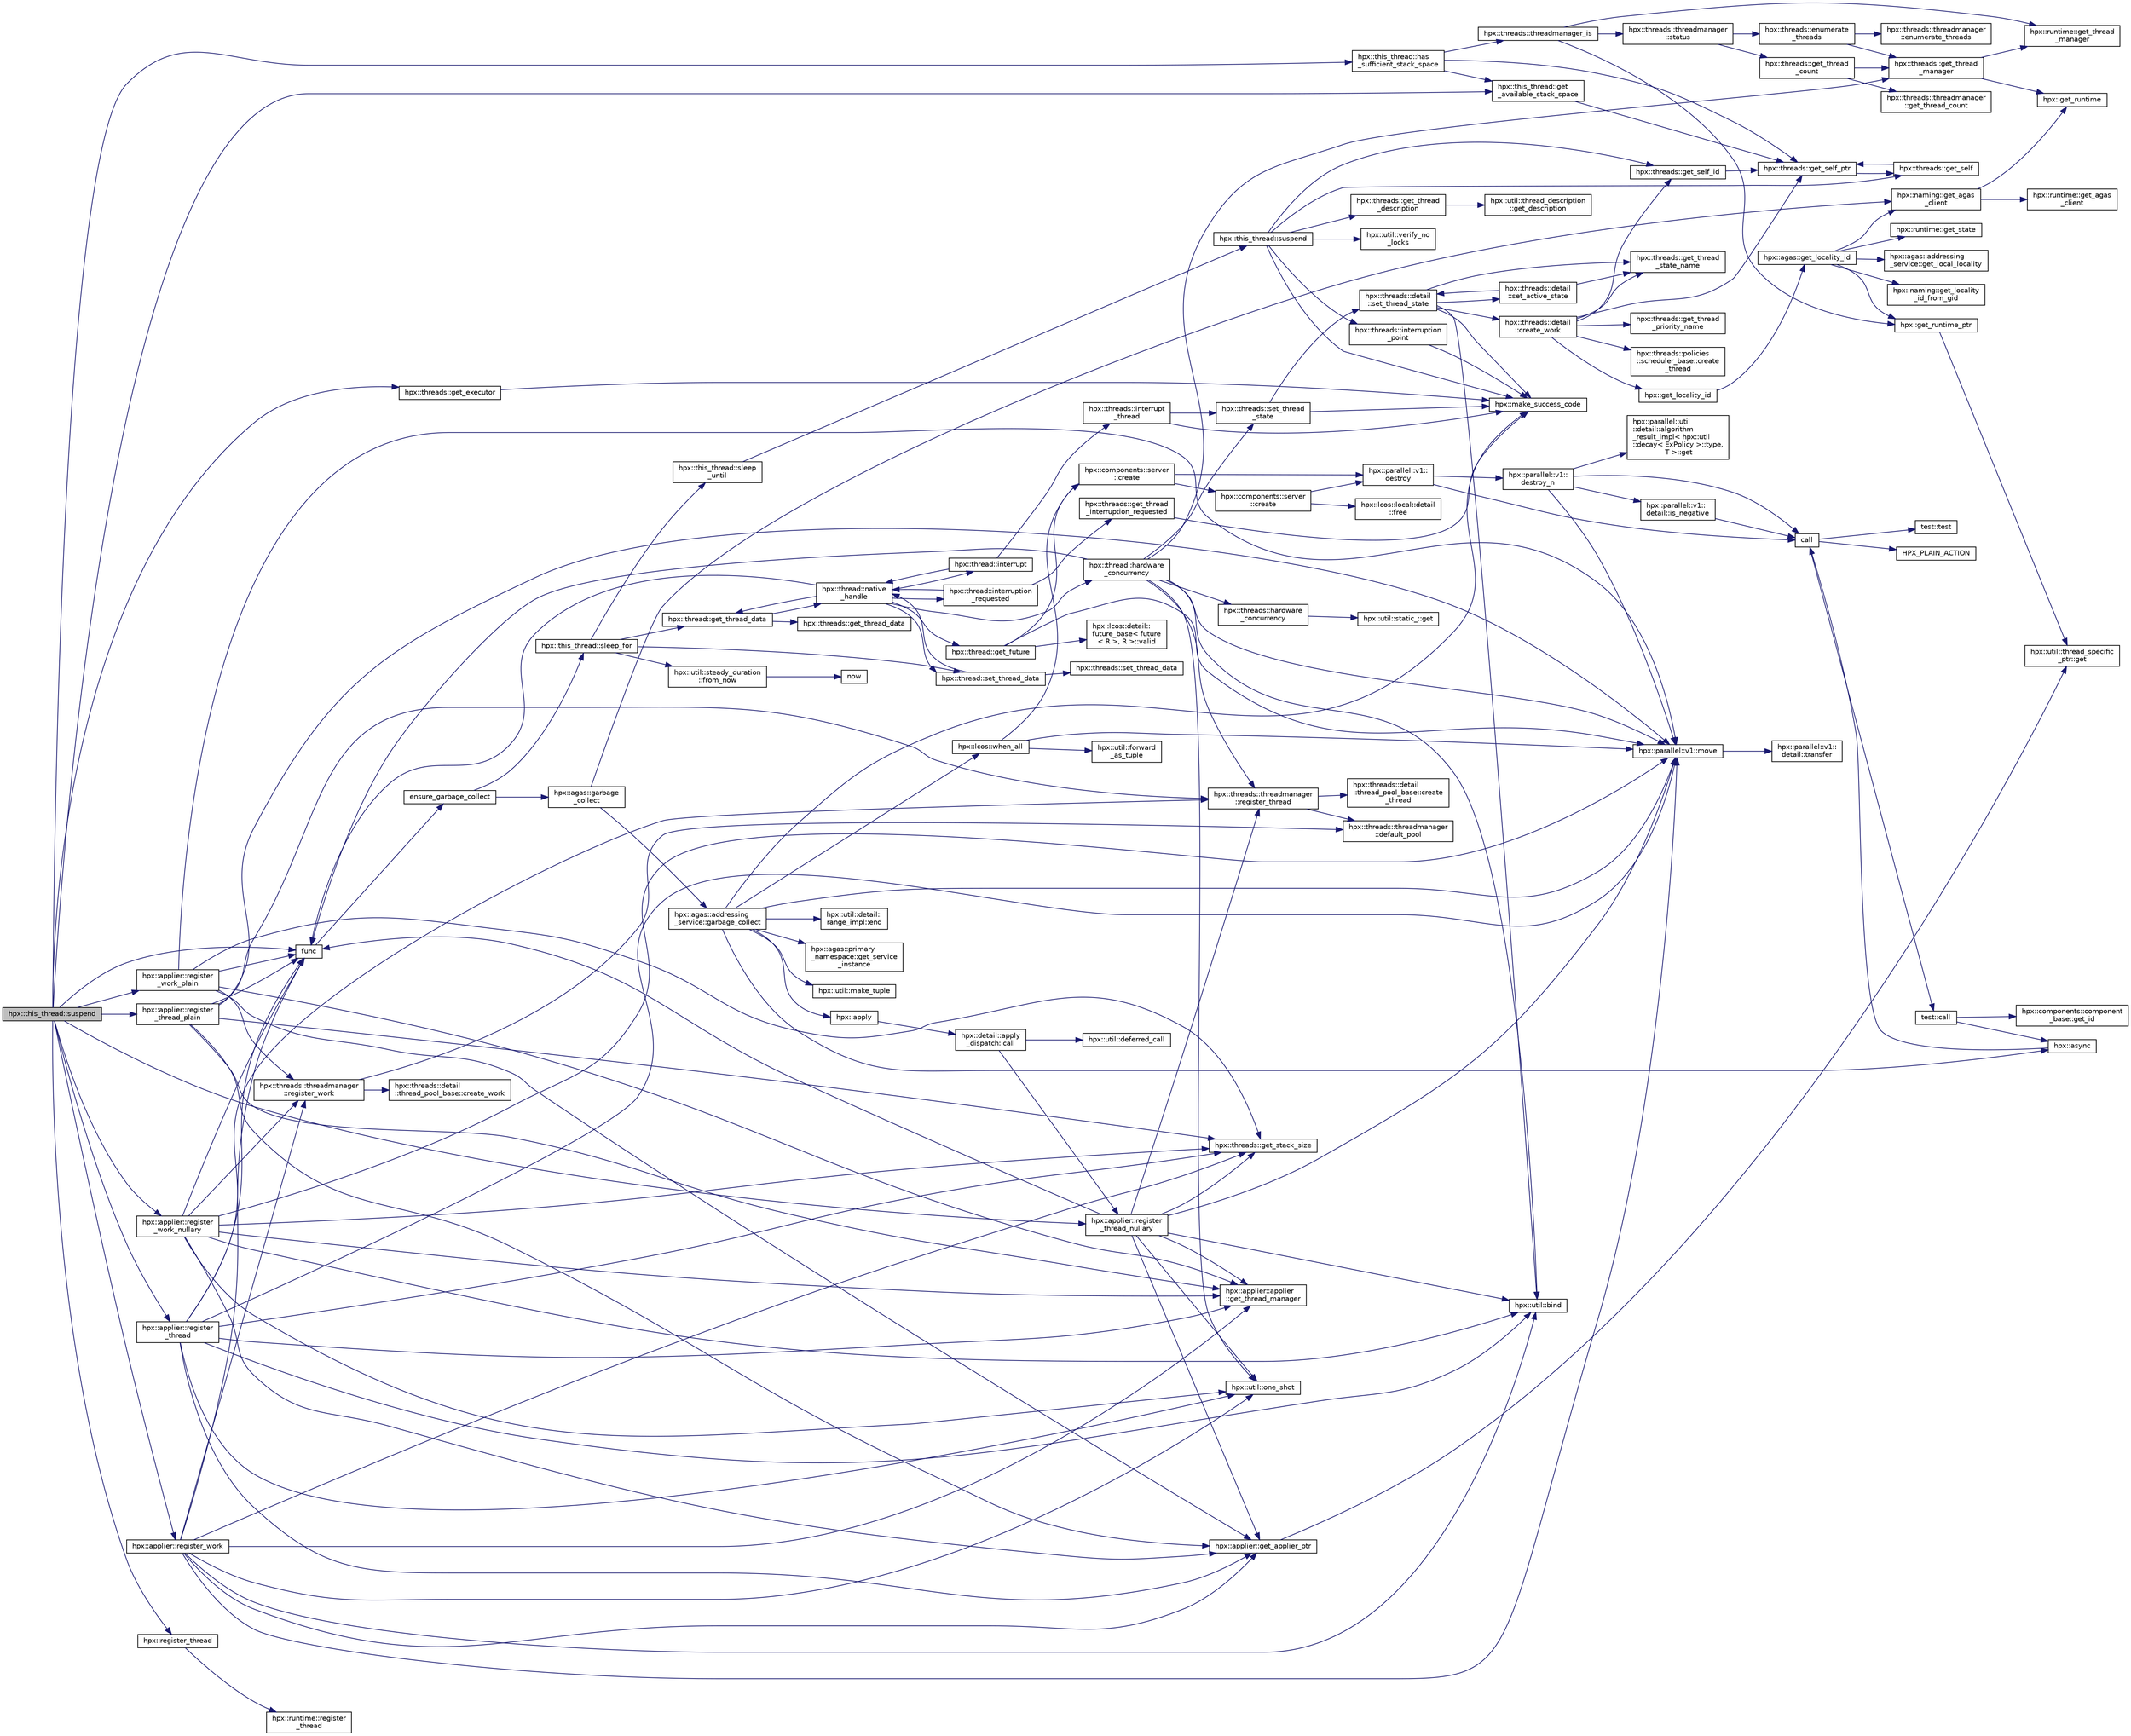 digraph "hpx::this_thread::suspend"
{
  edge [fontname="Helvetica",fontsize="10",labelfontname="Helvetica",labelfontsize="10"];
  node [fontname="Helvetica",fontsize="10",shape=record];
  rankdir="LR";
  Node2540 [label="hpx::this_thread::suspend",height=0.2,width=0.4,color="black", fillcolor="grey75", style="filled", fontcolor="black"];
  Node2540 -> Node2541 [color="midnightblue",fontsize="10",style="solid",fontname="Helvetica"];
  Node2541 [label="hpx::threads::get_executor",height=0.2,width=0.4,color="black", fillcolor="white", style="filled",URL="$d7/d28/namespacehpx_1_1threads.html#acefa17e3769a7d725ecb410e88d96a49"];
  Node2541 -> Node2542 [color="midnightblue",fontsize="10",style="solid",fontname="Helvetica"];
  Node2542 [label="hpx::make_success_code",height=0.2,width=0.4,color="black", fillcolor="white", style="filled",URL="$d8/d83/namespacehpx.html#a0e8512a8f49e2a6c8185061181419d8f",tooltip="Returns error_code(hpx::success, \"success\", mode). "];
  Node2540 -> Node2543 [color="midnightblue",fontsize="10",style="solid",fontname="Helvetica"];
  Node2543 [label="hpx::this_thread::get\l_available_stack_space",height=0.2,width=0.4,color="black", fillcolor="white", style="filled",URL="$d9/d52/namespacehpx_1_1this__thread.html#a1d6a6513eb9f9da7e9dc28da7fb198ef"];
  Node2543 -> Node2544 [color="midnightblue",fontsize="10",style="solid",fontname="Helvetica"];
  Node2544 [label="hpx::threads::get_self_ptr",height=0.2,width=0.4,color="black", fillcolor="white", style="filled",URL="$d7/d28/namespacehpx_1_1threads.html#a22877ae347ad884cde3a51397dad6c53"];
  Node2544 -> Node2545 [color="midnightblue",fontsize="10",style="solid",fontname="Helvetica"];
  Node2545 [label="hpx::threads::get_self",height=0.2,width=0.4,color="black", fillcolor="white", style="filled",URL="$d7/d28/namespacehpx_1_1threads.html#a07daf4d6d29233f20d66d41ab7b5b8e8"];
  Node2545 -> Node2544 [color="midnightblue",fontsize="10",style="solid",fontname="Helvetica"];
  Node2540 -> Node2546 [color="midnightblue",fontsize="10",style="solid",fontname="Helvetica"];
  Node2546 [label="hpx::this_thread::has\l_sufficient_stack_space",height=0.2,width=0.4,color="black", fillcolor="white", style="filled",URL="$d9/d52/namespacehpx_1_1this__thread.html#a84fe264361690c8b1a88964b8ebd4427"];
  Node2546 -> Node2544 [color="midnightblue",fontsize="10",style="solid",fontname="Helvetica"];
  Node2546 -> Node2543 [color="midnightblue",fontsize="10",style="solid",fontname="Helvetica"];
  Node2546 -> Node2547 [color="midnightblue",fontsize="10",style="solid",fontname="Helvetica"];
  Node2547 [label="hpx::threads::threadmanager_is",height=0.2,width=0.4,color="black", fillcolor="white", style="filled",URL="$d7/d28/namespacehpx_1_1threads.html#a79ebd37a6bd090d20a14cc85df4b6f73"];
  Node2547 -> Node2548 [color="midnightblue",fontsize="10",style="solid",fontname="Helvetica"];
  Node2548 [label="hpx::get_runtime_ptr",height=0.2,width=0.4,color="black", fillcolor="white", style="filled",URL="$d8/d83/namespacehpx.html#af29daf2bb3e01b4d6495a1742b6cce64"];
  Node2548 -> Node2549 [color="midnightblue",fontsize="10",style="solid",fontname="Helvetica"];
  Node2549 [label="hpx::util::thread_specific\l_ptr::get",height=0.2,width=0.4,color="black", fillcolor="white", style="filled",URL="$d4/d4c/structhpx_1_1util_1_1thread__specific__ptr.html#a3b27d8520710478aa41d1f74206bdba9"];
  Node2547 -> Node2550 [color="midnightblue",fontsize="10",style="solid",fontname="Helvetica"];
  Node2550 [label="hpx::runtime::get_thread\l_manager",height=0.2,width=0.4,color="black", fillcolor="white", style="filled",URL="$d0/d7b/classhpx_1_1runtime.html#a865b12d57fcd44a8d3dda3e35414f563"];
  Node2547 -> Node2551 [color="midnightblue",fontsize="10",style="solid",fontname="Helvetica"];
  Node2551 [label="hpx::threads::threadmanager\l::status",height=0.2,width=0.4,color="black", fillcolor="white", style="filled",URL="$d5/daa/classhpx_1_1threads_1_1threadmanager.html#ad356526186c9d3ebfd1677bea135141c",tooltip="Return whether the thread manager is still running This returns the \"minimal state\", i.e. the state of the least advanced thread pool. "];
  Node2551 -> Node2552 [color="midnightblue",fontsize="10",style="solid",fontname="Helvetica"];
  Node2552 [label="hpx::threads::get_thread\l_count",height=0.2,width=0.4,color="black", fillcolor="white", style="filled",URL="$d7/d28/namespacehpx_1_1threads.html#ae2b675b9517381442c7201c041033680"];
  Node2552 -> Node2553 [color="midnightblue",fontsize="10",style="solid",fontname="Helvetica"];
  Node2553 [label="hpx::threads::get_thread\l_manager",height=0.2,width=0.4,color="black", fillcolor="white", style="filled",URL="$d7/d28/namespacehpx_1_1threads.html#a076973c3a53beadde7d967e22c4f6cce"];
  Node2553 -> Node2554 [color="midnightblue",fontsize="10",style="solid",fontname="Helvetica"];
  Node2554 [label="hpx::get_runtime",height=0.2,width=0.4,color="black", fillcolor="white", style="filled",URL="$d8/d83/namespacehpx.html#aef902cc6c7dd3b9fbadf34d1e850a070"];
  Node2553 -> Node2550 [color="midnightblue",fontsize="10",style="solid",fontname="Helvetica"];
  Node2552 -> Node2555 [color="midnightblue",fontsize="10",style="solid",fontname="Helvetica"];
  Node2555 [label="hpx::threads::threadmanager\l::get_thread_count",height=0.2,width=0.4,color="black", fillcolor="white", style="filled",URL="$d5/daa/classhpx_1_1threads_1_1threadmanager.html#a99c0004e6ed0e91a033720b7f52ab5b8",tooltip="return the number of HPX-threads with the given state "];
  Node2551 -> Node2556 [color="midnightblue",fontsize="10",style="solid",fontname="Helvetica"];
  Node2556 [label="hpx::threads::enumerate\l_threads",height=0.2,width=0.4,color="black", fillcolor="white", style="filled",URL="$d7/d28/namespacehpx_1_1threads.html#a5dd2cea272f81a19d4f61470851a29cf"];
  Node2556 -> Node2553 [color="midnightblue",fontsize="10",style="solid",fontname="Helvetica"];
  Node2556 -> Node2557 [color="midnightblue",fontsize="10",style="solid",fontname="Helvetica"];
  Node2557 [label="hpx::threads::threadmanager\l::enumerate_threads",height=0.2,width=0.4,color="black", fillcolor="white", style="filled",URL="$d5/daa/classhpx_1_1threads_1_1threadmanager.html#a8cdd7f11e2411b7943e10fb628aab40a"];
  Node2540 -> Node2558 [color="midnightblue",fontsize="10",style="solid",fontname="Helvetica"];
  Node2558 [label="hpx::applier::register\l_thread_plain",height=0.2,width=0.4,color="black", fillcolor="white", style="filled",URL="$d8/dcb/namespacehpx_1_1applier.html#af52189d319dd2fa91d63dff6fcef6097"];
  Node2558 -> Node2559 [color="midnightblue",fontsize="10",style="solid",fontname="Helvetica"];
  Node2559 [label="hpx::applier::get_applier_ptr",height=0.2,width=0.4,color="black", fillcolor="white", style="filled",URL="$d8/dcb/namespacehpx_1_1applier.html#a617483cf2b77ad3a0aa428ade7b35299"];
  Node2559 -> Node2549 [color="midnightblue",fontsize="10",style="solid",fontname="Helvetica"];
  Node2558 -> Node2560 [color="midnightblue",fontsize="10",style="solid",fontname="Helvetica"];
  Node2560 [label="func",height=0.2,width=0.4,color="black", fillcolor="white", style="filled",URL="$d8/dfd/id__type__ref__counting__1032_8cpp.html#ab811b86ea5107ffb3351fcaa29d2c652"];
  Node2560 -> Node2561 [color="midnightblue",fontsize="10",style="solid",fontname="Helvetica"];
  Node2561 [label="ensure_garbage_collect",height=0.2,width=0.4,color="black", fillcolor="white", style="filled",URL="$d8/dfd/id__type__ref__counting__1032_8cpp.html#a5264b94bf7c262ac0e521fb290d476d5"];
  Node2561 -> Node2562 [color="midnightblue",fontsize="10",style="solid",fontname="Helvetica"];
  Node2562 [label="hpx::this_thread::sleep_for",height=0.2,width=0.4,color="black", fillcolor="white", style="filled",URL="$d9/d52/namespacehpx_1_1this__thread.html#afc042a5a5fa52eef2d1d177a343435cf"];
  Node2562 -> Node2563 [color="midnightblue",fontsize="10",style="solid",fontname="Helvetica"];
  Node2563 [label="hpx::this_thread::sleep\l_until",height=0.2,width=0.4,color="black", fillcolor="white", style="filled",URL="$d9/d52/namespacehpx_1_1this__thread.html#ae12a853980115b23ff0ab8ca06622658"];
  Node2563 -> Node2564 [color="midnightblue",fontsize="10",style="solid",fontname="Helvetica"];
  Node2564 [label="hpx::this_thread::suspend",height=0.2,width=0.4,color="black", fillcolor="white", style="filled",URL="$d9/d52/namespacehpx_1_1this__thread.html#aca220026fb3014c0881d129fe31c0073"];
  Node2564 -> Node2545 [color="midnightblue",fontsize="10",style="solid",fontname="Helvetica"];
  Node2564 -> Node2565 [color="midnightblue",fontsize="10",style="solid",fontname="Helvetica"];
  Node2565 [label="hpx::threads::get_self_id",height=0.2,width=0.4,color="black", fillcolor="white", style="filled",URL="$d7/d28/namespacehpx_1_1threads.html#afafe0f900b9fac3d4ed3c747625c1cfe"];
  Node2565 -> Node2544 [color="midnightblue",fontsize="10",style="solid",fontname="Helvetica"];
  Node2564 -> Node2566 [color="midnightblue",fontsize="10",style="solid",fontname="Helvetica"];
  Node2566 [label="hpx::threads::interruption\l_point",height=0.2,width=0.4,color="black", fillcolor="white", style="filled",URL="$d7/d28/namespacehpx_1_1threads.html#ada6ec56a12b050707311d8c628089059"];
  Node2566 -> Node2542 [color="midnightblue",fontsize="10",style="solid",fontname="Helvetica"];
  Node2564 -> Node2567 [color="midnightblue",fontsize="10",style="solid",fontname="Helvetica"];
  Node2567 [label="hpx::util::verify_no\l_locks",height=0.2,width=0.4,color="black", fillcolor="white", style="filled",URL="$df/dad/namespacehpx_1_1util.html#ae0e1837ee6f09b79b26c2e788d2e9fc9"];
  Node2564 -> Node2568 [color="midnightblue",fontsize="10",style="solid",fontname="Helvetica"];
  Node2568 [label="hpx::threads::get_thread\l_description",height=0.2,width=0.4,color="black", fillcolor="white", style="filled",URL="$d7/d28/namespacehpx_1_1threads.html#a42fc18a7a680f4e8bc633a4b4c956701"];
  Node2568 -> Node2569 [color="midnightblue",fontsize="10",style="solid",fontname="Helvetica"];
  Node2569 [label="hpx::util::thread_description\l::get_description",height=0.2,width=0.4,color="black", fillcolor="white", style="filled",URL="$df/d9e/structhpx_1_1util_1_1thread__description.html#a8c834e14eca6eb228188022577f9f952"];
  Node2564 -> Node2542 [color="midnightblue",fontsize="10",style="solid",fontname="Helvetica"];
  Node2562 -> Node2570 [color="midnightblue",fontsize="10",style="solid",fontname="Helvetica"];
  Node2570 [label="hpx::util::steady_duration\l::from_now",height=0.2,width=0.4,color="black", fillcolor="white", style="filled",URL="$d9/d4f/classhpx_1_1util_1_1steady__duration.html#a0132206d767cd0f7395507b40111a153"];
  Node2570 -> Node2571 [color="midnightblue",fontsize="10",style="solid",fontname="Helvetica"];
  Node2571 [label="now",height=0.2,width=0.4,color="black", fillcolor="white", style="filled",URL="$de/db3/1d__stencil__1__omp_8cpp.html#a89e9667753dccfac455bd37a7a3a7b16"];
  Node2562 -> Node2572 [color="midnightblue",fontsize="10",style="solid",fontname="Helvetica"];
  Node2572 [label="hpx::thread::get_thread_data",height=0.2,width=0.4,color="black", fillcolor="white", style="filled",URL="$de/d9b/classhpx_1_1thread.html#a4535ef82cec3b953d2c941d20e3e3904"];
  Node2572 -> Node2573 [color="midnightblue",fontsize="10",style="solid",fontname="Helvetica"];
  Node2573 [label="hpx::threads::get_thread_data",height=0.2,width=0.4,color="black", fillcolor="white", style="filled",URL="$d7/d28/namespacehpx_1_1threads.html#a8737931ff6303807225f735b2b384ae4"];
  Node2572 -> Node2574 [color="midnightblue",fontsize="10",style="solid",fontname="Helvetica"];
  Node2574 [label="hpx::thread::native\l_handle",height=0.2,width=0.4,color="black", fillcolor="white", style="filled",URL="$de/d9b/classhpx_1_1thread.html#acf48190d264ab64c1c4ec99d0b421b5a"];
  Node2574 -> Node2575 [color="midnightblue",fontsize="10",style="solid",fontname="Helvetica"];
  Node2575 [label="hpx::thread::hardware\l_concurrency",height=0.2,width=0.4,color="black", fillcolor="white", style="filled",URL="$de/d9b/classhpx_1_1thread.html#a8e4fff210e02485ba493bc3a2a956c03"];
  Node2575 -> Node2576 [color="midnightblue",fontsize="10",style="solid",fontname="Helvetica"];
  Node2576 [label="hpx::threads::hardware\l_concurrency",height=0.2,width=0.4,color="black", fillcolor="white", style="filled",URL="$d7/d28/namespacehpx_1_1threads.html#aa8752a235478d2ad7b5ac467b63ab527"];
  Node2576 -> Node2577 [color="midnightblue",fontsize="10",style="solid",fontname="Helvetica"];
  Node2577 [label="hpx::util::static_::get",height=0.2,width=0.4,color="black", fillcolor="white", style="filled",URL="$d3/dbb/structhpx_1_1util_1_1static__.html#a2967c633948a3bf17a3b5405ef5a8318"];
  Node2575 -> Node2560 [color="midnightblue",fontsize="10",style="solid",fontname="Helvetica"];
  Node2575 -> Node2578 [color="midnightblue",fontsize="10",style="solid",fontname="Helvetica"];
  Node2578 [label="hpx::util::bind",height=0.2,width=0.4,color="black", fillcolor="white", style="filled",URL="$df/dad/namespacehpx_1_1util.html#ad844caedf82a0173d6909d910c3e48c6"];
  Node2575 -> Node2579 [color="midnightblue",fontsize="10",style="solid",fontname="Helvetica"];
  Node2579 [label="hpx::util::one_shot",height=0.2,width=0.4,color="black", fillcolor="white", style="filled",URL="$df/dad/namespacehpx_1_1util.html#a273e61be42a72415291e0ec0a4f28c7a"];
  Node2575 -> Node2580 [color="midnightblue",fontsize="10",style="solid",fontname="Helvetica"];
  Node2580 [label="hpx::parallel::v1::move",height=0.2,width=0.4,color="black", fillcolor="white", style="filled",URL="$db/db9/namespacehpx_1_1parallel_1_1v1.html#aa7c4ede081ce786c9d1eb1adff495cfc"];
  Node2580 -> Node2581 [color="midnightblue",fontsize="10",style="solid",fontname="Helvetica"];
  Node2581 [label="hpx::parallel::v1::\ldetail::transfer",height=0.2,width=0.4,color="black", fillcolor="white", style="filled",URL="$d2/ddd/namespacehpx_1_1parallel_1_1v1_1_1detail.html#ab1b56a05e1885ca7cc7ffa1804dd2f3c"];
  Node2575 -> Node2553 [color="midnightblue",fontsize="10",style="solid",fontname="Helvetica"];
  Node2575 -> Node2582 [color="midnightblue",fontsize="10",style="solid",fontname="Helvetica"];
  Node2582 [label="hpx::threads::threadmanager\l::register_thread",height=0.2,width=0.4,color="black", fillcolor="white", style="filled",URL="$d5/daa/classhpx_1_1threads_1_1threadmanager.html#a7f79c7578e08a60ca45eb276ce8133d8"];
  Node2582 -> Node2583 [color="midnightblue",fontsize="10",style="solid",fontname="Helvetica"];
  Node2583 [label="hpx::threads::threadmanager\l::default_pool",height=0.2,width=0.4,color="black", fillcolor="white", style="filled",URL="$d5/daa/classhpx_1_1threads_1_1threadmanager.html#a851f067d03b5dd1c5e6a9a6a841e05df"];
  Node2582 -> Node2584 [color="midnightblue",fontsize="10",style="solid",fontname="Helvetica"];
  Node2584 [label="hpx::threads::detail\l::thread_pool_base::create\l_thread",height=0.2,width=0.4,color="black", fillcolor="white", style="filled",URL="$de/dae/classhpx_1_1threads_1_1detail_1_1thread__pool__base.html#ad35d3779eef6f4528e62a26d71b34b34"];
  Node2575 -> Node2585 [color="midnightblue",fontsize="10",style="solid",fontname="Helvetica"];
  Node2585 [label="hpx::threads::set_thread\l_state",height=0.2,width=0.4,color="black", fillcolor="white", style="filled",URL="$d7/d28/namespacehpx_1_1threads.html#ac0690ad16ad778bcc79dcd727cc33025",tooltip="Set the thread state of the thread referenced by the thread_id id. "];
  Node2585 -> Node2542 [color="midnightblue",fontsize="10",style="solid",fontname="Helvetica"];
  Node2585 -> Node2586 [color="midnightblue",fontsize="10",style="solid",fontname="Helvetica"];
  Node2586 [label="hpx::threads::detail\l::set_thread_state",height=0.2,width=0.4,color="black", fillcolor="white", style="filled",URL="$d2/dd1/namespacehpx_1_1threads_1_1detail.html#af85ddc854c4a149bf1738eb1b111b9ab"];
  Node2586 -> Node2587 [color="midnightblue",fontsize="10",style="solid",fontname="Helvetica"];
  Node2587 [label="hpx::threads::get_thread\l_state_name",height=0.2,width=0.4,color="black", fillcolor="white", style="filled",URL="$d7/d28/namespacehpx_1_1threads.html#a26f91ea8d2195f165c033241c5cd11db"];
  Node2586 -> Node2542 [color="midnightblue",fontsize="10",style="solid",fontname="Helvetica"];
  Node2586 -> Node2578 [color="midnightblue",fontsize="10",style="solid",fontname="Helvetica"];
  Node2586 -> Node2588 [color="midnightblue",fontsize="10",style="solid",fontname="Helvetica"];
  Node2588 [label="hpx::threads::detail\l::set_active_state",height=0.2,width=0.4,color="black", fillcolor="white", style="filled",URL="$d2/dd1/namespacehpx_1_1threads_1_1detail.html#a45884a5bf04ad66a4f259231a3947e76"];
  Node2588 -> Node2587 [color="midnightblue",fontsize="10",style="solid",fontname="Helvetica"];
  Node2588 -> Node2586 [color="midnightblue",fontsize="10",style="solid",fontname="Helvetica"];
  Node2586 -> Node2589 [color="midnightblue",fontsize="10",style="solid",fontname="Helvetica"];
  Node2589 [label="hpx::threads::detail\l::create_work",height=0.2,width=0.4,color="black", fillcolor="white", style="filled",URL="$d2/dd1/namespacehpx_1_1threads_1_1detail.html#ae22384a3c1b1a1940032fad068fb54b1"];
  Node2589 -> Node2587 [color="midnightblue",fontsize="10",style="solid",fontname="Helvetica"];
  Node2589 -> Node2590 [color="midnightblue",fontsize="10",style="solid",fontname="Helvetica"];
  Node2590 [label="hpx::threads::get_thread\l_priority_name",height=0.2,width=0.4,color="black", fillcolor="white", style="filled",URL="$d7/d28/namespacehpx_1_1threads.html#a9c6b2fec0c1cf5b06ff83ce756ca6d42"];
  Node2589 -> Node2544 [color="midnightblue",fontsize="10",style="solid",fontname="Helvetica"];
  Node2589 -> Node2565 [color="midnightblue",fontsize="10",style="solid",fontname="Helvetica"];
  Node2589 -> Node2591 [color="midnightblue",fontsize="10",style="solid",fontname="Helvetica"];
  Node2591 [label="hpx::get_locality_id",height=0.2,width=0.4,color="black", fillcolor="white", style="filled",URL="$d8/d83/namespacehpx.html#a158d7c54a657bb364c1704033010697b",tooltip="Return the number of the locality this function is being called from. "];
  Node2591 -> Node2592 [color="midnightblue",fontsize="10",style="solid",fontname="Helvetica"];
  Node2592 [label="hpx::agas::get_locality_id",height=0.2,width=0.4,color="black", fillcolor="white", style="filled",URL="$dc/d54/namespacehpx_1_1agas.html#a491cc2ddecdf0f1a9129900caa6a4d3e"];
  Node2592 -> Node2548 [color="midnightblue",fontsize="10",style="solid",fontname="Helvetica"];
  Node2592 -> Node2593 [color="midnightblue",fontsize="10",style="solid",fontname="Helvetica"];
  Node2593 [label="hpx::runtime::get_state",height=0.2,width=0.4,color="black", fillcolor="white", style="filled",URL="$d0/d7b/classhpx_1_1runtime.html#ab405f80e060dac95d624520f38b0524c"];
  Node2592 -> Node2594 [color="midnightblue",fontsize="10",style="solid",fontname="Helvetica"];
  Node2594 [label="hpx::naming::get_agas\l_client",height=0.2,width=0.4,color="black", fillcolor="white", style="filled",URL="$d4/dc9/namespacehpx_1_1naming.html#a0408fffd5d34b620712a801b0ae3b032"];
  Node2594 -> Node2554 [color="midnightblue",fontsize="10",style="solid",fontname="Helvetica"];
  Node2594 -> Node2595 [color="midnightblue",fontsize="10",style="solid",fontname="Helvetica"];
  Node2595 [label="hpx::runtime::get_agas\l_client",height=0.2,width=0.4,color="black", fillcolor="white", style="filled",URL="$d0/d7b/classhpx_1_1runtime.html#aeb5dddd30d6b9861669af8ad44d1a96a"];
  Node2592 -> Node2596 [color="midnightblue",fontsize="10",style="solid",fontname="Helvetica"];
  Node2596 [label="hpx::agas::addressing\l_service::get_local_locality",height=0.2,width=0.4,color="black", fillcolor="white", style="filled",URL="$db/d58/structhpx_1_1agas_1_1addressing__service.html#ab52c19a37c2a7a006c6c15f90ad0539c"];
  Node2592 -> Node2597 [color="midnightblue",fontsize="10",style="solid",fontname="Helvetica"];
  Node2597 [label="hpx::naming::get_locality\l_id_from_gid",height=0.2,width=0.4,color="black", fillcolor="white", style="filled",URL="$d4/dc9/namespacehpx_1_1naming.html#a7fd43037784560bd04fda9b49e33529f"];
  Node2589 -> Node2598 [color="midnightblue",fontsize="10",style="solid",fontname="Helvetica"];
  Node2598 [label="hpx::threads::policies\l::scheduler_base::create\l_thread",height=0.2,width=0.4,color="black", fillcolor="white", style="filled",URL="$dd/d7e/structhpx_1_1threads_1_1policies_1_1scheduler__base.html#ad3b05cd7f363cc8e8410ce368c3794e0"];
  Node2574 -> Node2599 [color="midnightblue",fontsize="10",style="solid",fontname="Helvetica"];
  Node2599 [label="hpx::thread::interrupt",height=0.2,width=0.4,color="black", fillcolor="white", style="filled",URL="$de/d9b/classhpx_1_1thread.html#ac34d0d033aa743c476a79dbc2e1a8a39"];
  Node2599 -> Node2600 [color="midnightblue",fontsize="10",style="solid",fontname="Helvetica"];
  Node2600 [label="hpx::threads::interrupt\l_thread",height=0.2,width=0.4,color="black", fillcolor="white", style="filled",URL="$d7/d28/namespacehpx_1_1threads.html#a6bdda1a2aab61b9b13d274b5155d7e73"];
  Node2600 -> Node2542 [color="midnightblue",fontsize="10",style="solid",fontname="Helvetica"];
  Node2600 -> Node2585 [color="midnightblue",fontsize="10",style="solid",fontname="Helvetica"];
  Node2599 -> Node2574 [color="midnightblue",fontsize="10",style="solid",fontname="Helvetica"];
  Node2574 -> Node2601 [color="midnightblue",fontsize="10",style="solid",fontname="Helvetica"];
  Node2601 [label="hpx::thread::interruption\l_requested",height=0.2,width=0.4,color="black", fillcolor="white", style="filled",URL="$de/d9b/classhpx_1_1thread.html#a33276bb4c20bbb0b1978944e18ef71b8"];
  Node2601 -> Node2602 [color="midnightblue",fontsize="10",style="solid",fontname="Helvetica"];
  Node2602 [label="hpx::threads::get_thread\l_interruption_requested",height=0.2,width=0.4,color="black", fillcolor="white", style="filled",URL="$d7/d28/namespacehpx_1_1threads.html#ae64a7fdb8b5c8bac7be0c8282672a03b"];
  Node2602 -> Node2542 [color="midnightblue",fontsize="10",style="solid",fontname="Helvetica"];
  Node2601 -> Node2574 [color="midnightblue",fontsize="10",style="solid",fontname="Helvetica"];
  Node2574 -> Node2603 [color="midnightblue",fontsize="10",style="solid",fontname="Helvetica"];
  Node2603 [label="hpx::thread::get_future",height=0.2,width=0.4,color="black", fillcolor="white", style="filled",URL="$de/d9b/classhpx_1_1thread.html#a87fdb0d8da826366fc190ed224900a64"];
  Node2603 -> Node2604 [color="midnightblue",fontsize="10",style="solid",fontname="Helvetica"];
  Node2604 [label="hpx::lcos::detail::\lfuture_base\< future\l\< R \>, R \>::valid",height=0.2,width=0.4,color="black", fillcolor="white", style="filled",URL="$d5/dd7/classhpx_1_1lcos_1_1detail_1_1future__base.html#aaf7beb7374815614363033bd96573e75"];
  Node2603 -> Node2605 [color="midnightblue",fontsize="10",style="solid",fontname="Helvetica"];
  Node2605 [label="hpx::components::server\l::create",height=0.2,width=0.4,color="black", fillcolor="white", style="filled",URL="$d2/da2/namespacehpx_1_1components_1_1server.html#ac776c89f3d68ceb910e8cee9fa937ab4",tooltip="Create arrays of components using their default constructor. "];
  Node2605 -> Node2606 [color="midnightblue",fontsize="10",style="solid",fontname="Helvetica"];
  Node2606 [label="hpx::components::server\l::create",height=0.2,width=0.4,color="black", fillcolor="white", style="filled",URL="$d2/da2/namespacehpx_1_1components_1_1server.html#a77d26de181c97b444565e230577981bd"];
  Node2606 -> Node2607 [color="midnightblue",fontsize="10",style="solid",fontname="Helvetica"];
  Node2607 [label="hpx::lcos::local::detail\l::free",height=0.2,width=0.4,color="black", fillcolor="white", style="filled",URL="$d4/dcb/namespacehpx_1_1lcos_1_1local_1_1detail.html#a55a940f019734e9bb045dc123cd80e48"];
  Node2606 -> Node2608 [color="midnightblue",fontsize="10",style="solid",fontname="Helvetica"];
  Node2608 [label="hpx::parallel::v1::\ldestroy",height=0.2,width=0.4,color="black", fillcolor="white", style="filled",URL="$db/db9/namespacehpx_1_1parallel_1_1v1.html#acf303558375048e8a7cc9a2c2e09477f"];
  Node2608 -> Node2609 [color="midnightblue",fontsize="10",style="solid",fontname="Helvetica"];
  Node2609 [label="call",height=0.2,width=0.4,color="black", fillcolor="white", style="filled",URL="$d2/d67/promise__1620_8cpp.html#a58357f0b82bc761e1d0b9091ed563a70"];
  Node2609 -> Node2610 [color="midnightblue",fontsize="10",style="solid",fontname="Helvetica"];
  Node2610 [label="test::test",height=0.2,width=0.4,color="black", fillcolor="white", style="filled",URL="$d8/d89/structtest.html#ab42d5ece712d716b04cb3f686f297a26"];
  Node2609 -> Node2611 [color="midnightblue",fontsize="10",style="solid",fontname="Helvetica"];
  Node2611 [label="HPX_PLAIN_ACTION",height=0.2,width=0.4,color="black", fillcolor="white", style="filled",URL="$d2/d67/promise__1620_8cpp.html#ab96aab827a4b1fcaf66cfe0ba83fef23"];
  Node2609 -> Node2612 [color="midnightblue",fontsize="10",style="solid",fontname="Helvetica"];
  Node2612 [label="test::call",height=0.2,width=0.4,color="black", fillcolor="white", style="filled",URL="$d8/d89/structtest.html#aeb29e7ed6518b9426ccf1344c52620ae"];
  Node2612 -> Node2613 [color="midnightblue",fontsize="10",style="solid",fontname="Helvetica"];
  Node2613 [label="hpx::async",height=0.2,width=0.4,color="black", fillcolor="white", style="filled",URL="$d8/d83/namespacehpx.html#acb7d8e37b73b823956ce144f9a57eaa4"];
  Node2613 -> Node2609 [color="midnightblue",fontsize="10",style="solid",fontname="Helvetica"];
  Node2612 -> Node2614 [color="midnightblue",fontsize="10",style="solid",fontname="Helvetica"];
  Node2614 [label="hpx::components::component\l_base::get_id",height=0.2,width=0.4,color="black", fillcolor="white", style="filled",URL="$d2/de6/classhpx_1_1components_1_1component__base.html#a4c8fd93514039bdf01c48d66d82b19cd"];
  Node2608 -> Node2615 [color="midnightblue",fontsize="10",style="solid",fontname="Helvetica"];
  Node2615 [label="hpx::parallel::v1::\ldestroy_n",height=0.2,width=0.4,color="black", fillcolor="white", style="filled",URL="$db/db9/namespacehpx_1_1parallel_1_1v1.html#a71d0691132a300690163f5636bcd5bd3"];
  Node2615 -> Node2616 [color="midnightblue",fontsize="10",style="solid",fontname="Helvetica"];
  Node2616 [label="hpx::parallel::v1::\ldetail::is_negative",height=0.2,width=0.4,color="black", fillcolor="white", style="filled",URL="$d2/ddd/namespacehpx_1_1parallel_1_1v1_1_1detail.html#adf2e40fc4b20ad0fd442ee3118a4d527"];
  Node2616 -> Node2609 [color="midnightblue",fontsize="10",style="solid",fontname="Helvetica"];
  Node2615 -> Node2617 [color="midnightblue",fontsize="10",style="solid",fontname="Helvetica"];
  Node2617 [label="hpx::parallel::util\l::detail::algorithm\l_result_impl\< hpx::util\l::decay\< ExPolicy \>::type,\l T \>::get",height=0.2,width=0.4,color="black", fillcolor="white", style="filled",URL="$d2/d42/structhpx_1_1parallel_1_1util_1_1detail_1_1algorithm__result__impl.html#ab5b051e8ec74eff5e0e62fd63f5d377e"];
  Node2615 -> Node2580 [color="midnightblue",fontsize="10",style="solid",fontname="Helvetica"];
  Node2615 -> Node2609 [color="midnightblue",fontsize="10",style="solid",fontname="Helvetica"];
  Node2605 -> Node2608 [color="midnightblue",fontsize="10",style="solid",fontname="Helvetica"];
  Node2603 -> Node2580 [color="midnightblue",fontsize="10",style="solid",fontname="Helvetica"];
  Node2574 -> Node2572 [color="midnightblue",fontsize="10",style="solid",fontname="Helvetica"];
  Node2574 -> Node2618 [color="midnightblue",fontsize="10",style="solid",fontname="Helvetica"];
  Node2618 [label="hpx::thread::set_thread_data",height=0.2,width=0.4,color="black", fillcolor="white", style="filled",URL="$de/d9b/classhpx_1_1thread.html#a7317a3cf5251f3b33c990449570d4cea"];
  Node2618 -> Node2619 [color="midnightblue",fontsize="10",style="solid",fontname="Helvetica"];
  Node2619 [label="hpx::threads::set_thread_data",height=0.2,width=0.4,color="black", fillcolor="white", style="filled",URL="$d7/d28/namespacehpx_1_1threads.html#a00a625acc149fce3ae38e4340454acf7"];
  Node2618 -> Node2574 [color="midnightblue",fontsize="10",style="solid",fontname="Helvetica"];
  Node2574 -> Node2560 [color="midnightblue",fontsize="10",style="solid",fontname="Helvetica"];
  Node2562 -> Node2618 [color="midnightblue",fontsize="10",style="solid",fontname="Helvetica"];
  Node2561 -> Node2620 [color="midnightblue",fontsize="10",style="solid",fontname="Helvetica"];
  Node2620 [label="hpx::agas::garbage\l_collect",height=0.2,width=0.4,color="black", fillcolor="white", style="filled",URL="$dc/d54/namespacehpx_1_1agas.html#a951337adc4f9bd6df00a50737468e911"];
  Node2620 -> Node2594 [color="midnightblue",fontsize="10",style="solid",fontname="Helvetica"];
  Node2620 -> Node2621 [color="midnightblue",fontsize="10",style="solid",fontname="Helvetica"];
  Node2621 [label="hpx::agas::addressing\l_service::garbage_collect",height=0.2,width=0.4,color="black", fillcolor="white", style="filled",URL="$db/d58/structhpx_1_1agas_1_1addressing__service.html#a87dcae0eacf6e62d5103ebf516d86f63"];
  Node2621 -> Node2542 [color="midnightblue",fontsize="10",style="solid",fontname="Helvetica"];
  Node2621 -> Node2622 [color="midnightblue",fontsize="10",style="solid",fontname="Helvetica"];
  Node2622 [label="hpx::agas::primary\l_namespace::get_service\l_instance",height=0.2,width=0.4,color="black", fillcolor="white", style="filled",URL="$d1/d43/structhpx_1_1agas_1_1primary__namespace.html#a7630ff0f30ff8c23b13b4672c5350e2e"];
  Node2621 -> Node2623 [color="midnightblue",fontsize="10",style="solid",fontname="Helvetica"];
  Node2623 [label="hpx::util::make_tuple",height=0.2,width=0.4,color="black", fillcolor="white", style="filled",URL="$df/dad/namespacehpx_1_1util.html#a06fa74211a987d208e013f400a9f5328"];
  Node2621 -> Node2624 [color="midnightblue",fontsize="10",style="solid",fontname="Helvetica"];
  Node2624 [label="hpx::util::detail::\lrange_impl::end",height=0.2,width=0.4,color="black", fillcolor="white", style="filled",URL="$d4/d4a/namespacehpx_1_1util_1_1detail_1_1range__impl.html#afb2ea48b0902f52ee4d8b764807b4316"];
  Node2621 -> Node2625 [color="midnightblue",fontsize="10",style="solid",fontname="Helvetica"];
  Node2625 [label="hpx::apply",height=0.2,width=0.4,color="black", fillcolor="white", style="filled",URL="$d8/d83/namespacehpx.html#aa87762f0db0731d385f3fdfdb25d59fc"];
  Node2625 -> Node2626 [color="midnightblue",fontsize="10",style="solid",fontname="Helvetica"];
  Node2626 [label="hpx::detail::apply\l_dispatch::call",height=0.2,width=0.4,color="black", fillcolor="white", style="filled",URL="$db/de8/structhpx_1_1detail_1_1apply__dispatch.html#a0755fab16d281e74bcff0f8045be9459"];
  Node2626 -> Node2627 [color="midnightblue",fontsize="10",style="solid",fontname="Helvetica"];
  Node2627 [label="hpx::applier::register\l_thread_nullary",height=0.2,width=0.4,color="black", fillcolor="white", style="filled",URL="$d8/dcb/namespacehpx_1_1applier.html#a401cd1145927e58d74d1eb52aaccd936"];
  Node2627 -> Node2559 [color="midnightblue",fontsize="10",style="solid",fontname="Helvetica"];
  Node2627 -> Node2560 [color="midnightblue",fontsize="10",style="solid",fontname="Helvetica"];
  Node2627 -> Node2578 [color="midnightblue",fontsize="10",style="solid",fontname="Helvetica"];
  Node2627 -> Node2579 [color="midnightblue",fontsize="10",style="solid",fontname="Helvetica"];
  Node2627 -> Node2580 [color="midnightblue",fontsize="10",style="solid",fontname="Helvetica"];
  Node2627 -> Node2628 [color="midnightblue",fontsize="10",style="solid",fontname="Helvetica"];
  Node2628 [label="hpx::threads::get_stack_size",height=0.2,width=0.4,color="black", fillcolor="white", style="filled",URL="$d7/d28/namespacehpx_1_1threads.html#af597241b3c2785150be206737ca04aa6",tooltip="The get_stack_size function is part of the thread related API. It. "];
  Node2627 -> Node2629 [color="midnightblue",fontsize="10",style="solid",fontname="Helvetica"];
  Node2629 [label="hpx::applier::applier\l::get_thread_manager",height=0.2,width=0.4,color="black", fillcolor="white", style="filled",URL="$da/dcb/classhpx_1_1applier_1_1applier.html#acc36d583973701e573be39da97bba866",tooltip="Access the thread-manager instance associated with this applier. "];
  Node2627 -> Node2582 [color="midnightblue",fontsize="10",style="solid",fontname="Helvetica"];
  Node2626 -> Node2630 [color="midnightblue",fontsize="10",style="solid",fontname="Helvetica"];
  Node2630 [label="hpx::util::deferred_call",height=0.2,width=0.4,color="black", fillcolor="white", style="filled",URL="$df/dad/namespacehpx_1_1util.html#acdded623c658a7a3436f7e76bc9d881c"];
  Node2621 -> Node2580 [color="midnightblue",fontsize="10",style="solid",fontname="Helvetica"];
  Node2621 -> Node2613 [color="midnightblue",fontsize="10",style="solid",fontname="Helvetica"];
  Node2621 -> Node2631 [color="midnightblue",fontsize="10",style="solid",fontname="Helvetica"];
  Node2631 [label="hpx::lcos::when_all",height=0.2,width=0.4,color="black", fillcolor="white", style="filled",URL="$d2/dc9/namespacehpx_1_1lcos.html#a1a6fb024d8690923fb185d5aee204d54"];
  Node2631 -> Node2632 [color="midnightblue",fontsize="10",style="solid",fontname="Helvetica"];
  Node2632 [label="hpx::util::forward\l_as_tuple",height=0.2,width=0.4,color="black", fillcolor="white", style="filled",URL="$df/dad/namespacehpx_1_1util.html#ab7c31e3f24c3302a4f67b6735a6fa597"];
  Node2631 -> Node2580 [color="midnightblue",fontsize="10",style="solid",fontname="Helvetica"];
  Node2631 -> Node2605 [color="midnightblue",fontsize="10",style="solid",fontname="Helvetica"];
  Node2558 -> Node2580 [color="midnightblue",fontsize="10",style="solid",fontname="Helvetica"];
  Node2558 -> Node2628 [color="midnightblue",fontsize="10",style="solid",fontname="Helvetica"];
  Node2558 -> Node2629 [color="midnightblue",fontsize="10",style="solid",fontname="Helvetica"];
  Node2558 -> Node2582 [color="midnightblue",fontsize="10",style="solid",fontname="Helvetica"];
  Node2540 -> Node2560 [color="midnightblue",fontsize="10",style="solid",fontname="Helvetica"];
  Node2540 -> Node2633 [color="midnightblue",fontsize="10",style="solid",fontname="Helvetica"];
  Node2633 [label="hpx::register_thread",height=0.2,width=0.4,color="black", fillcolor="white", style="filled",URL="$d8/d83/namespacehpx.html#a0bdf7871dfff58e68ae5eab9af23f2aa"];
  Node2633 -> Node2634 [color="midnightblue",fontsize="10",style="solid",fontname="Helvetica"];
  Node2634 [label="hpx::runtime::register\l_thread",height=0.2,width=0.4,color="black", fillcolor="white", style="filled",URL="$d0/d7b/classhpx_1_1runtime.html#a7d70f896b57248c228b504e9062f043c",tooltip="Register an external OS-thread with HPX. "];
  Node2540 -> Node2627 [color="midnightblue",fontsize="10",style="solid",fontname="Helvetica"];
  Node2540 -> Node2635 [color="midnightblue",fontsize="10",style="solid",fontname="Helvetica"];
  Node2635 [label="hpx::applier::register\l_work_plain",height=0.2,width=0.4,color="black", fillcolor="white", style="filled",URL="$d8/dcb/namespacehpx_1_1applier.html#a26ab853d968792ac9f5e91208144bb60"];
  Node2635 -> Node2559 [color="midnightblue",fontsize="10",style="solid",fontname="Helvetica"];
  Node2635 -> Node2560 [color="midnightblue",fontsize="10",style="solid",fontname="Helvetica"];
  Node2635 -> Node2580 [color="midnightblue",fontsize="10",style="solid",fontname="Helvetica"];
  Node2635 -> Node2628 [color="midnightblue",fontsize="10",style="solid",fontname="Helvetica"];
  Node2635 -> Node2629 [color="midnightblue",fontsize="10",style="solid",fontname="Helvetica"];
  Node2635 -> Node2636 [color="midnightblue",fontsize="10",style="solid",fontname="Helvetica"];
  Node2636 [label="hpx::threads::threadmanager\l::register_work",height=0.2,width=0.4,color="black", fillcolor="white", style="filled",URL="$d5/daa/classhpx_1_1threads_1_1threadmanager.html#acaf980f67457995abfd56decf1d09274"];
  Node2636 -> Node2583 [color="midnightblue",fontsize="10",style="solid",fontname="Helvetica"];
  Node2636 -> Node2637 [color="midnightblue",fontsize="10",style="solid",fontname="Helvetica"];
  Node2637 [label="hpx::threads::detail\l::thread_pool_base::create_work",height=0.2,width=0.4,color="black", fillcolor="white", style="filled",URL="$de/dae/classhpx_1_1threads_1_1detail_1_1thread__pool__base.html#a559097bd0275cbae85bd428c6f33f351"];
  Node2540 -> Node2638 [color="midnightblue",fontsize="10",style="solid",fontname="Helvetica"];
  Node2638 [label="hpx::applier::register_work",height=0.2,width=0.4,color="black", fillcolor="white", style="filled",URL="$d8/dcb/namespacehpx_1_1applier.html#a6559f27d0f1b7e11aa932035c9aad33a"];
  Node2638 -> Node2559 [color="midnightblue",fontsize="10",style="solid",fontname="Helvetica"];
  Node2638 -> Node2560 [color="midnightblue",fontsize="10",style="solid",fontname="Helvetica"];
  Node2638 -> Node2578 [color="midnightblue",fontsize="10",style="solid",fontname="Helvetica"];
  Node2638 -> Node2579 [color="midnightblue",fontsize="10",style="solid",fontname="Helvetica"];
  Node2638 -> Node2580 [color="midnightblue",fontsize="10",style="solid",fontname="Helvetica"];
  Node2638 -> Node2628 [color="midnightblue",fontsize="10",style="solid",fontname="Helvetica"];
  Node2638 -> Node2629 [color="midnightblue",fontsize="10",style="solid",fontname="Helvetica"];
  Node2638 -> Node2636 [color="midnightblue",fontsize="10",style="solid",fontname="Helvetica"];
  Node2540 -> Node2639 [color="midnightblue",fontsize="10",style="solid",fontname="Helvetica"];
  Node2639 [label="hpx::applier::register\l_work_nullary",height=0.2,width=0.4,color="black", fillcolor="white", style="filled",URL="$d8/dcb/namespacehpx_1_1applier.html#a5149fbf2ef4b2b306c0750a79f79b228"];
  Node2639 -> Node2559 [color="midnightblue",fontsize="10",style="solid",fontname="Helvetica"];
  Node2639 -> Node2560 [color="midnightblue",fontsize="10",style="solid",fontname="Helvetica"];
  Node2639 -> Node2578 [color="midnightblue",fontsize="10",style="solid",fontname="Helvetica"];
  Node2639 -> Node2579 [color="midnightblue",fontsize="10",style="solid",fontname="Helvetica"];
  Node2639 -> Node2580 [color="midnightblue",fontsize="10",style="solid",fontname="Helvetica"];
  Node2639 -> Node2628 [color="midnightblue",fontsize="10",style="solid",fontname="Helvetica"];
  Node2639 -> Node2629 [color="midnightblue",fontsize="10",style="solid",fontname="Helvetica"];
  Node2639 -> Node2636 [color="midnightblue",fontsize="10",style="solid",fontname="Helvetica"];
  Node2540 -> Node2640 [color="midnightblue",fontsize="10",style="solid",fontname="Helvetica"];
  Node2640 [label="hpx::applier::register\l_thread",height=0.2,width=0.4,color="black", fillcolor="white", style="filled",URL="$d8/dcb/namespacehpx_1_1applier.html#aa385dd8c421f374f5b672a60aef36df4"];
  Node2640 -> Node2559 [color="midnightblue",fontsize="10",style="solid",fontname="Helvetica"];
  Node2640 -> Node2560 [color="midnightblue",fontsize="10",style="solid",fontname="Helvetica"];
  Node2640 -> Node2578 [color="midnightblue",fontsize="10",style="solid",fontname="Helvetica"];
  Node2640 -> Node2579 [color="midnightblue",fontsize="10",style="solid",fontname="Helvetica"];
  Node2640 -> Node2580 [color="midnightblue",fontsize="10",style="solid",fontname="Helvetica"];
  Node2640 -> Node2628 [color="midnightblue",fontsize="10",style="solid",fontname="Helvetica"];
  Node2640 -> Node2629 [color="midnightblue",fontsize="10",style="solid",fontname="Helvetica"];
  Node2640 -> Node2582 [color="midnightblue",fontsize="10",style="solid",fontname="Helvetica"];
}
